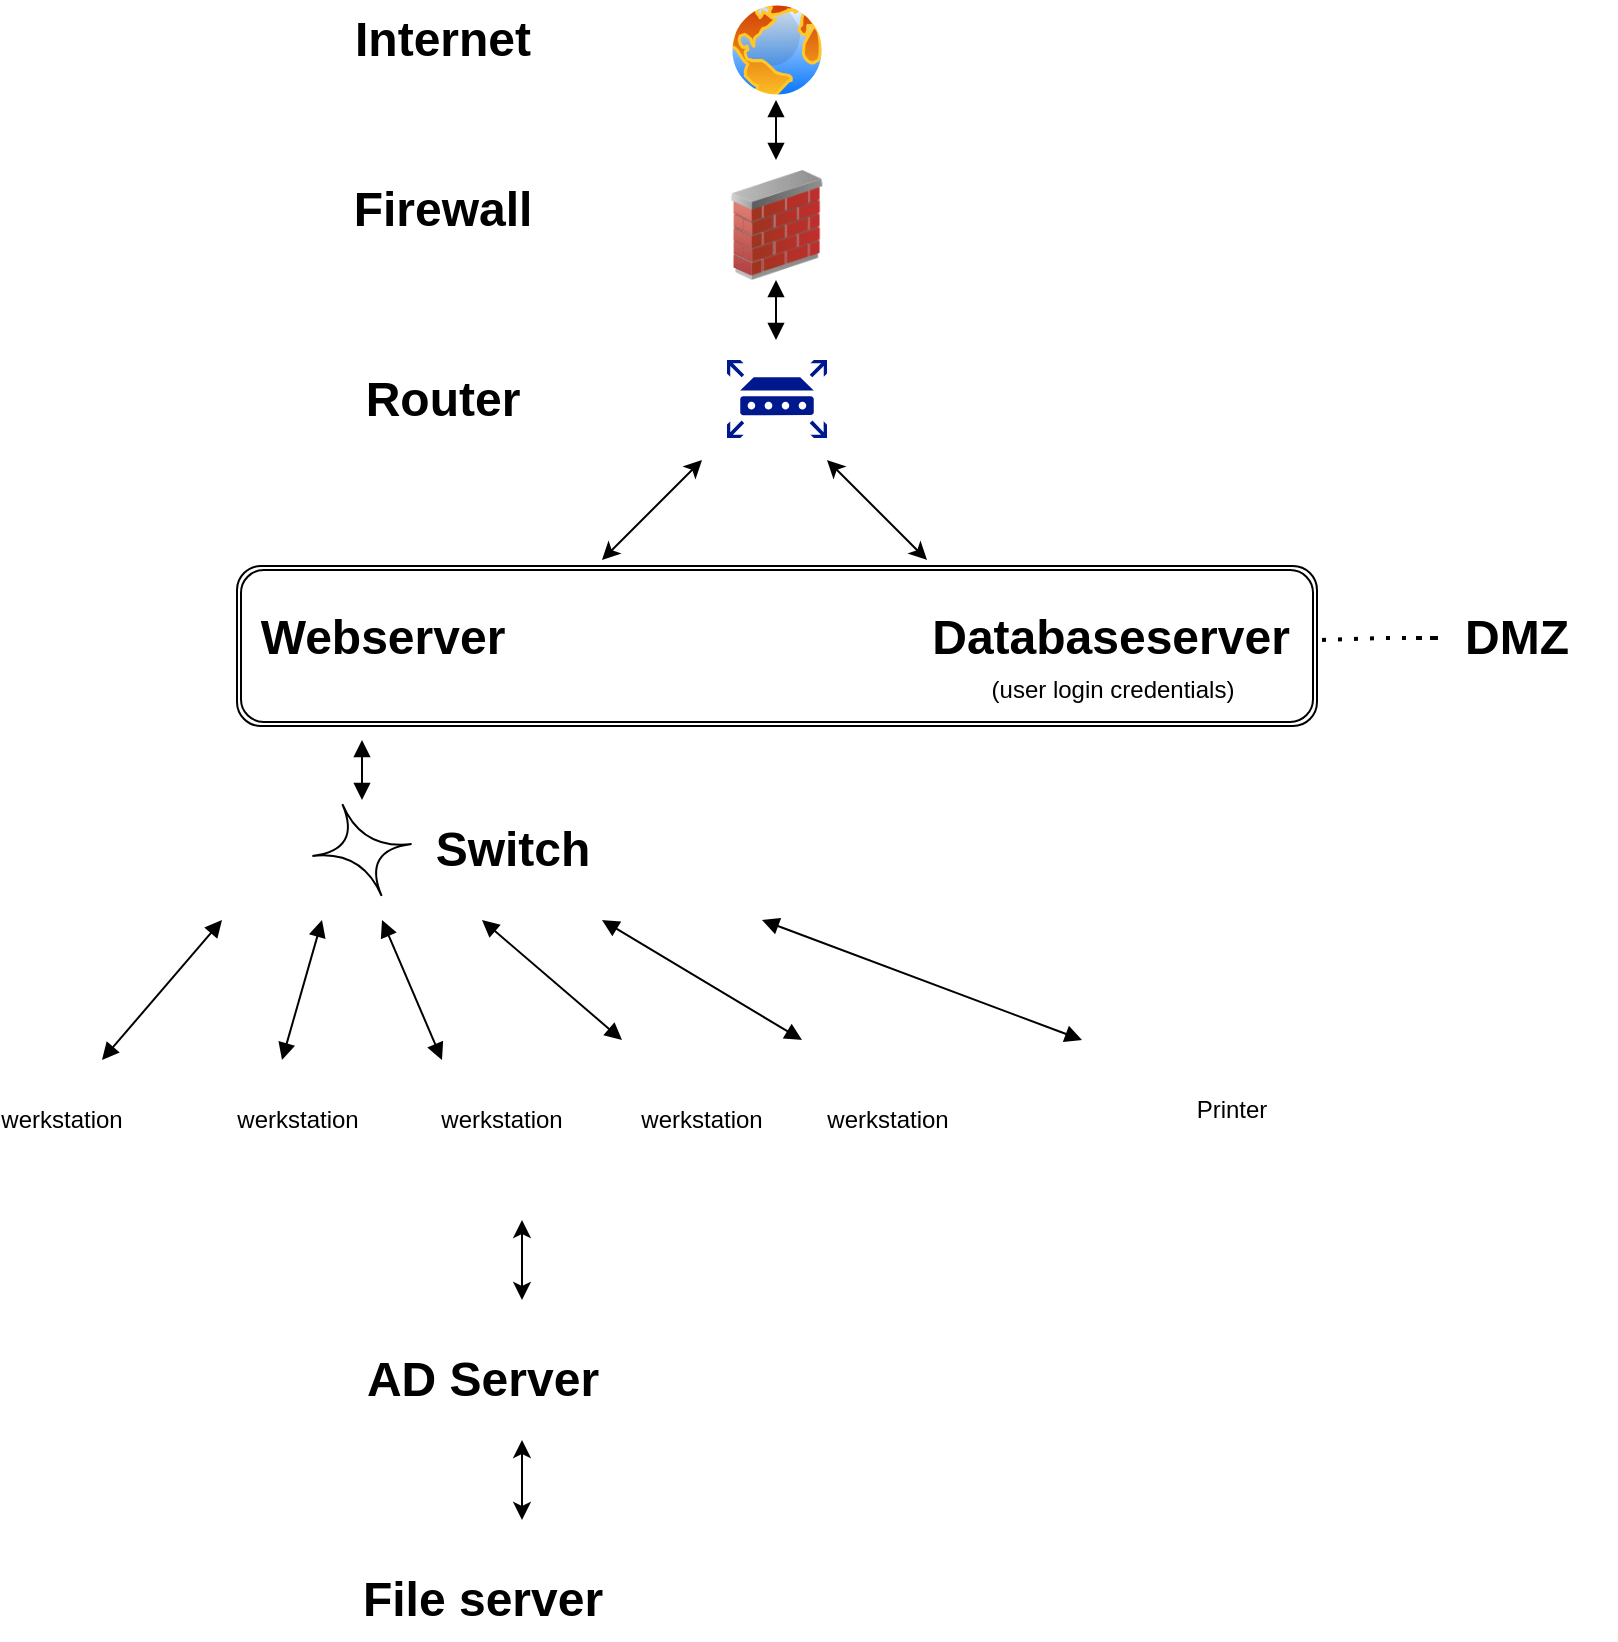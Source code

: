 <mxfile version="22.0.8" type="github">
  <diagram name="Page-1" id="SNIVOvTUuzN-QWWYJudE">
    <mxGraphModel dx="1194" dy="797" grid="1" gridSize="10" guides="1" tooltips="1" connect="1" arrows="1" fold="1" page="1" pageScale="1" pageWidth="827" pageHeight="1169" math="0" shadow="0">
      <root>
        <mxCell id="0" />
        <mxCell id="1" parent="0" />
        <mxCell id="vCSHrJUb62vdu1JOCha5-15" value="" style="shape=ext;double=1;rounded=1;whiteSpace=wrap;html=1;" parent="1" vertex="1">
          <mxGeometry x="137.5" y="323" width="540" height="80" as="geometry" />
        </mxCell>
        <mxCell id="vCSHrJUb62vdu1JOCha5-2" value="" style="image;aspect=fixed;perimeter=ellipsePerimeter;html=1;align=center;shadow=0;dashed=0;spacingTop=3;image=img/lib/active_directory/internet_globe.svg;" parent="1" vertex="1">
          <mxGeometry x="382.5" y="40" width="50" height="50" as="geometry" />
        </mxCell>
        <mxCell id="vCSHrJUb62vdu1JOCha5-3" value="" style="image;html=1;image=img/lib/clip_art/networking/Firewall_02_128x128.png" parent="1" vertex="1">
          <mxGeometry x="370" y="125" width="75" height="55" as="geometry" />
        </mxCell>
        <mxCell id="vCSHrJUb62vdu1JOCha5-4" value="" style="sketch=0;aspect=fixed;pointerEvents=1;shadow=0;dashed=0;html=1;strokeColor=none;labelPosition=center;verticalLabelPosition=bottom;verticalAlign=top;align=center;fillColor=#00188D;shape=mxgraph.mscae.enterprise.router" parent="1" vertex="1">
          <mxGeometry x="382.5" y="220" width="50" height="39" as="geometry" />
        </mxCell>
        <mxCell id="vCSHrJUb62vdu1JOCha5-5" value="" style="shape=image;html=1;verticalAlign=top;verticalLabelPosition=bottom;labelBackgroundColor=#ffffff;imageAspect=0;aspect=fixed;image=https://cdn1.iconfinder.com/data/icons/computer-hardware-cute-style-vol-2/52/server__database__data__storage__computer__webserver__electronic-128.png" parent="1" vertex="1">
          <mxGeometry x="370" y="330" width="58" height="58" as="geometry" />
        </mxCell>
        <mxCell id="vCSHrJUb62vdu1JOCha5-7" value="Internet" style="text;strokeColor=none;fillColor=none;html=1;fontSize=24;fontStyle=1;verticalAlign=middle;align=center;" parent="1" vertex="1">
          <mxGeometry x="190" y="40" width="100" height="40" as="geometry" />
        </mxCell>
        <mxCell id="vCSHrJUb62vdu1JOCha5-8" value="Firewall" style="text;strokeColor=none;fillColor=none;html=1;fontSize=24;fontStyle=1;verticalAlign=middle;align=center;" parent="1" vertex="1">
          <mxGeometry x="190" y="125" width="100" height="40" as="geometry" />
        </mxCell>
        <mxCell id="vCSHrJUb62vdu1JOCha5-9" value="Router" style="text;strokeColor=none;fillColor=none;html=1;fontSize=24;fontStyle=1;verticalAlign=middle;align=center;" parent="1" vertex="1">
          <mxGeometry x="190" y="220" width="100" height="40" as="geometry" />
        </mxCell>
        <mxCell id="vCSHrJUb62vdu1JOCha5-10" value="Webserver" style="text;strokeColor=none;fillColor=none;html=1;fontSize=24;fontStyle=1;verticalAlign=middle;align=center;" parent="1" vertex="1">
          <mxGeometry x="160" y="339" width="100" height="40" as="geometry" />
        </mxCell>
        <mxCell id="vCSHrJUb62vdu1JOCha5-11" value="" style="endArrow=classic;startArrow=classic;html=1;rounded=0;" parent="1" edge="1">
          <mxGeometry width="50" height="50" relative="1" as="geometry">
            <mxPoint x="320" y="320" as="sourcePoint" />
            <mxPoint x="370" y="270" as="targetPoint" />
          </mxGeometry>
        </mxCell>
        <mxCell id="vCSHrJUb62vdu1JOCha5-12" value="" style="endArrow=classic;startArrow=classic;html=1;rounded=0;" parent="1" edge="1">
          <mxGeometry width="50" height="50" relative="1" as="geometry">
            <mxPoint x="432.5" y="270" as="sourcePoint" />
            <mxPoint x="482.5" y="320" as="targetPoint" />
          </mxGeometry>
        </mxCell>
        <mxCell id="vCSHrJUb62vdu1JOCha5-13" value="Databaseserver" style="text;strokeColor=none;fillColor=none;html=1;fontSize=24;fontStyle=1;verticalAlign=middle;align=center;" parent="1" vertex="1">
          <mxGeometry x="524" y="339" width="100" height="40" as="geometry" />
        </mxCell>
        <mxCell id="vCSHrJUb62vdu1JOCha5-16" value="DMZ" style="text;strokeColor=none;fillColor=none;html=1;fontSize=24;fontStyle=1;verticalAlign=middle;align=center;" parent="1" vertex="1">
          <mxGeometry x="727" y="339" width="100" height="40" as="geometry" />
        </mxCell>
        <mxCell id="vCSHrJUb62vdu1JOCha5-17" value="(user login credentials)" style="text;html=1;strokeColor=none;fillColor=none;align=center;verticalAlign=middle;whiteSpace=wrap;rounded=0;" parent="1" vertex="1">
          <mxGeometry x="511" y="379" width="129" height="11" as="geometry" />
        </mxCell>
        <mxCell id="vCSHrJUb62vdu1JOCha5-18" value="" style="endArrow=block;startArrow=block;endFill=1;startFill=1;html=1;rounded=0;" parent="1" edge="1">
          <mxGeometry width="160" relative="1" as="geometry">
            <mxPoint x="407" y="120" as="sourcePoint" />
            <mxPoint x="407" y="90" as="targetPoint" />
          </mxGeometry>
        </mxCell>
        <mxCell id="vCSHrJUb62vdu1JOCha5-19" value="" style="endArrow=block;startArrow=block;endFill=1;startFill=1;html=1;rounded=0;" parent="1" edge="1">
          <mxGeometry width="160" relative="1" as="geometry">
            <mxPoint x="407" y="210" as="sourcePoint" />
            <mxPoint x="407" y="180" as="targetPoint" />
          </mxGeometry>
        </mxCell>
        <mxCell id="vCSHrJUb62vdu1JOCha5-20" value="" style="endArrow=block;startArrow=block;endFill=1;startFill=1;html=1;rounded=0;" parent="1" edge="1">
          <mxGeometry width="160" relative="1" as="geometry">
            <mxPoint x="200" y="440" as="sourcePoint" />
            <mxPoint x="200" y="410" as="targetPoint" />
          </mxGeometry>
        </mxCell>
        <mxCell id="vCSHrJUb62vdu1JOCha5-21" value="" style="shape=switch;whiteSpace=wrap;html=1;rotation=30;" parent="1" vertex="1">
          <mxGeometry x="180" y="450" width="40" height="30" as="geometry" />
        </mxCell>
        <mxCell id="vCSHrJUb62vdu1JOCha5-22" value="Switch" style="text;strokeColor=none;fillColor=none;html=1;fontSize=24;fontStyle=1;verticalAlign=middle;align=center;" parent="1" vertex="1">
          <mxGeometry x="240" y="455" width="70" height="20" as="geometry" />
        </mxCell>
        <mxCell id="vCSHrJUb62vdu1JOCha5-23" value="" style="endArrow=block;startArrow=block;endFill=1;startFill=1;html=1;rounded=0;" parent="1" edge="1">
          <mxGeometry width="160" relative="1" as="geometry">
            <mxPoint x="160" y="570" as="sourcePoint" />
            <mxPoint x="180" y="500" as="targetPoint" />
          </mxGeometry>
        </mxCell>
        <mxCell id="vCSHrJUb62vdu1JOCha5-24" value="" style="endArrow=block;startArrow=block;endFill=1;startFill=1;html=1;rounded=0;" parent="1" edge="1">
          <mxGeometry width="160" relative="1" as="geometry">
            <mxPoint x="240" y="570" as="sourcePoint" />
            <mxPoint x="210" y="500" as="targetPoint" />
          </mxGeometry>
        </mxCell>
        <mxCell id="vCSHrJUb62vdu1JOCha5-25" value="" style="endArrow=block;startArrow=block;endFill=1;startFill=1;html=1;rounded=0;" parent="1" edge="1">
          <mxGeometry width="160" relative="1" as="geometry">
            <mxPoint x="70" y="570" as="sourcePoint" />
            <mxPoint x="130" y="500" as="targetPoint" />
          </mxGeometry>
        </mxCell>
        <mxCell id="vCSHrJUb62vdu1JOCha5-26" value="werkstation&lt;br&gt;" style="text;html=1;strokeColor=none;fillColor=none;align=center;verticalAlign=middle;whiteSpace=wrap;rounded=0;" parent="1" vertex="1">
          <mxGeometry x="20" y="585" width="60" height="30" as="geometry" />
        </mxCell>
        <mxCell id="vCSHrJUb62vdu1JOCha5-27" value="werkstation&lt;br&gt;" style="text;html=1;strokeColor=none;fillColor=none;align=center;verticalAlign=middle;whiteSpace=wrap;rounded=0;" parent="1" vertex="1">
          <mxGeometry x="137.5" y="585" width="60" height="30" as="geometry" />
        </mxCell>
        <mxCell id="vCSHrJUb62vdu1JOCha5-28" value="werkstation&lt;br&gt;" style="text;html=1;strokeColor=none;fillColor=none;align=center;verticalAlign=middle;whiteSpace=wrap;rounded=0;" parent="1" vertex="1">
          <mxGeometry x="432.5" y="585" width="60" height="30" as="geometry" />
        </mxCell>
        <mxCell id="vCSHrJUb62vdu1JOCha5-29" value="werkstation&lt;br&gt;" style="text;html=1;strokeColor=none;fillColor=none;align=center;verticalAlign=middle;whiteSpace=wrap;rounded=0;" parent="1" vertex="1">
          <mxGeometry x="240" y="585" width="60" height="30" as="geometry" />
        </mxCell>
        <mxCell id="vCSHrJUb62vdu1JOCha5-30" value="werkstation&lt;br&gt;" style="text;html=1;strokeColor=none;fillColor=none;align=center;verticalAlign=middle;whiteSpace=wrap;rounded=0;" parent="1" vertex="1">
          <mxGeometry x="340" y="585" width="60" height="30" as="geometry" />
        </mxCell>
        <mxCell id="vCSHrJUb62vdu1JOCha5-31" value="" style="endArrow=block;startArrow=block;endFill=1;startFill=1;html=1;rounded=0;" parent="1" edge="1">
          <mxGeometry width="160" relative="1" as="geometry">
            <mxPoint x="330" y="560" as="sourcePoint" />
            <mxPoint x="260" y="500" as="targetPoint" />
          </mxGeometry>
        </mxCell>
        <mxCell id="vCSHrJUb62vdu1JOCha5-32" value="" style="endArrow=block;startArrow=block;endFill=1;startFill=1;html=1;rounded=0;" parent="1" edge="1">
          <mxGeometry width="160" relative="1" as="geometry">
            <mxPoint x="420" y="560" as="sourcePoint" />
            <mxPoint x="320" y="500" as="targetPoint" />
          </mxGeometry>
        </mxCell>
        <mxCell id="vCSHrJUb62vdu1JOCha5-33" value="" style="endArrow=block;startArrow=block;endFill=1;startFill=1;html=1;rounded=0;" parent="1" edge="1">
          <mxGeometry width="160" relative="1" as="geometry">
            <mxPoint x="560" y="560" as="sourcePoint" />
            <mxPoint x="400" y="500" as="targetPoint" />
          </mxGeometry>
        </mxCell>
        <mxCell id="vCSHrJUb62vdu1JOCha5-34" value="Printer" style="text;html=1;strokeColor=none;fillColor=none;align=center;verticalAlign=middle;whiteSpace=wrap;rounded=0;" parent="1" vertex="1">
          <mxGeometry x="590" y="580" width="90" height="30" as="geometry" />
        </mxCell>
        <mxCell id="vCSHrJUb62vdu1JOCha5-35" value="AD Server" style="text;strokeColor=none;fillColor=none;html=1;fontSize=24;fontStyle=1;verticalAlign=middle;align=center;" parent="1" vertex="1">
          <mxGeometry x="210" y="710" width="100" height="40" as="geometry" />
        </mxCell>
        <mxCell id="vCSHrJUb62vdu1JOCha5-36" value="File server" style="text;strokeColor=none;fillColor=none;html=1;fontSize=24;fontStyle=1;verticalAlign=middle;align=center;" parent="1" vertex="1">
          <mxGeometry x="210" y="820" width="100" height="40" as="geometry" />
        </mxCell>
        <mxCell id="vCSHrJUb62vdu1JOCha5-37" value="" style="endArrow=classic;startArrow=classic;html=1;rounded=0;" parent="1" edge="1">
          <mxGeometry width="50" height="50" relative="1" as="geometry">
            <mxPoint x="280" y="800" as="sourcePoint" />
            <mxPoint x="280" y="760" as="targetPoint" />
          </mxGeometry>
        </mxCell>
        <mxCell id="vCSHrJUb62vdu1JOCha5-38" value="" style="endArrow=classic;startArrow=classic;html=1;rounded=0;" parent="1" edge="1">
          <mxGeometry width="50" height="50" relative="1" as="geometry">
            <mxPoint x="280" y="690" as="sourcePoint" />
            <mxPoint x="280" y="650" as="targetPoint" />
          </mxGeometry>
        </mxCell>
        <mxCell id="vCSHrJUb62vdu1JOCha5-41" value="" style="endArrow=none;dashed=1;html=1;dashPattern=1 3;strokeWidth=2;rounded=0;entryX=0;entryY=0.5;entryDx=0;entryDy=0;" parent="1" target="vCSHrJUb62vdu1JOCha5-16" edge="1">
          <mxGeometry width="50" height="50" relative="1" as="geometry">
            <mxPoint x="680" y="360" as="sourcePoint" />
            <mxPoint x="730" y="310" as="targetPoint" />
            <Array as="points">
              <mxPoint x="710" y="359" />
              <mxPoint x="740" y="359" />
            </Array>
          </mxGeometry>
        </mxCell>
      </root>
    </mxGraphModel>
  </diagram>
</mxfile>
